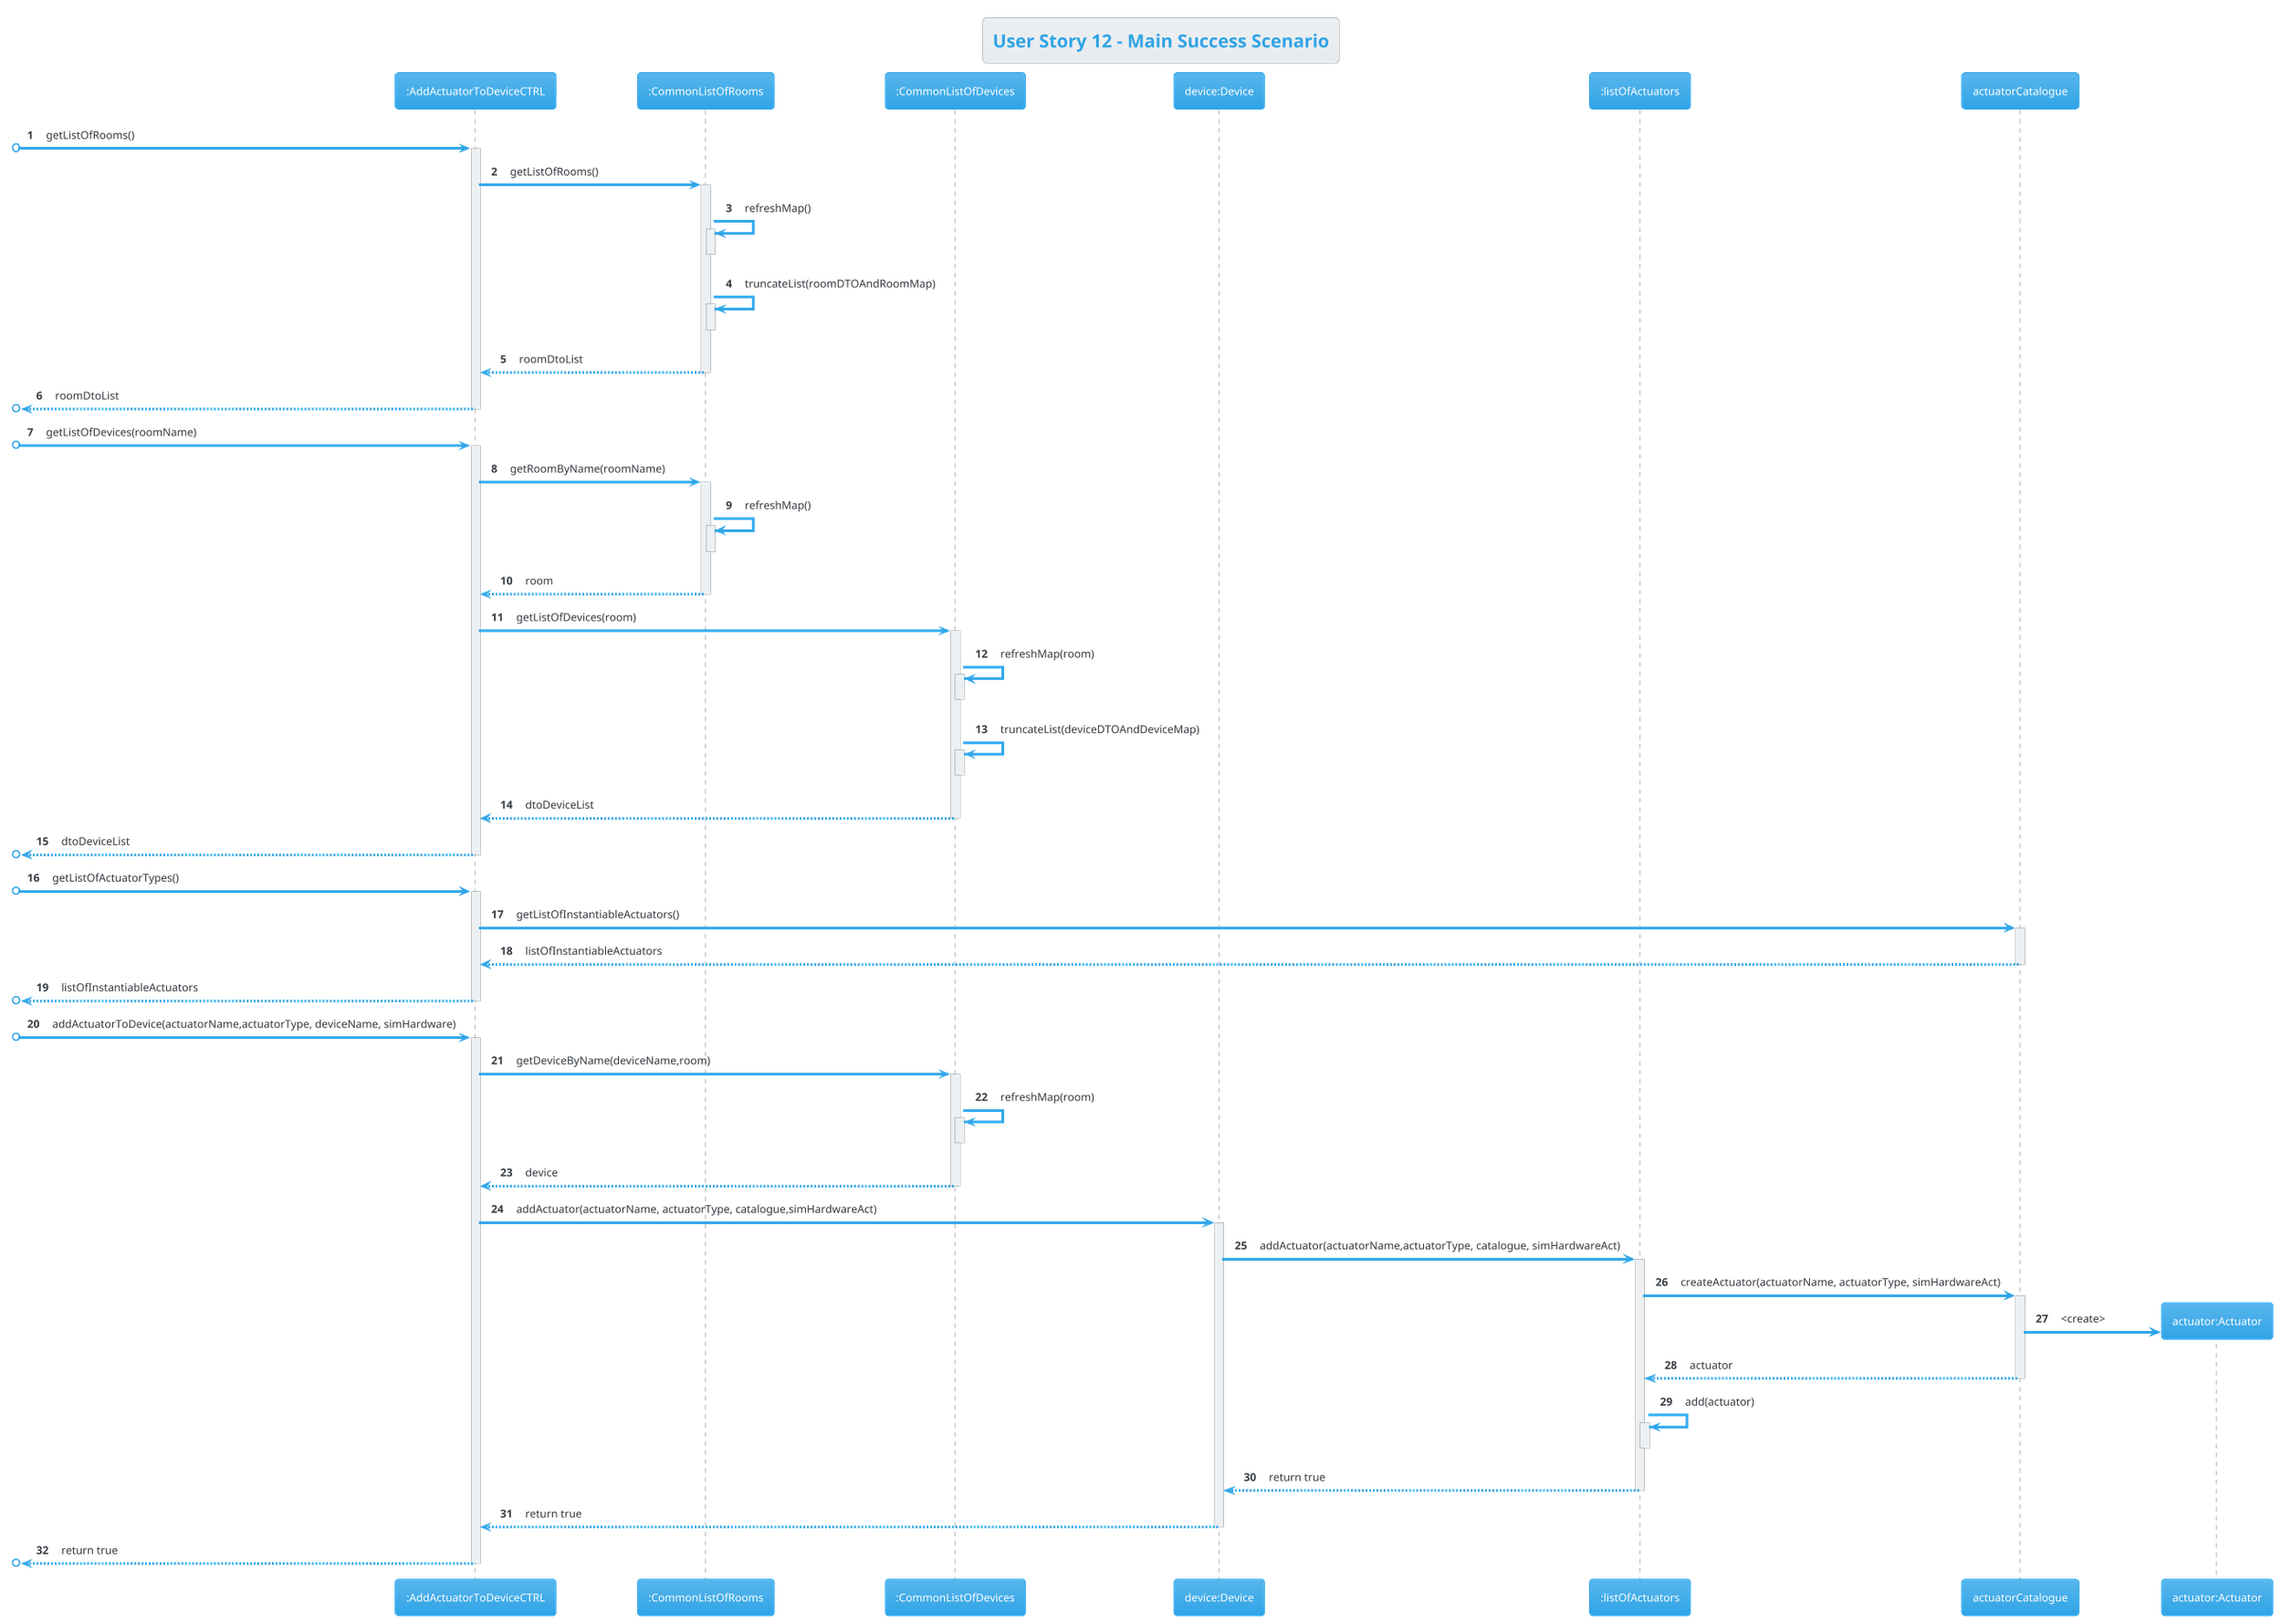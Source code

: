 @startuml

title User Story 12 - Main Success Scenario
autonumber
!theme cerulean

participant ":AddActuatorToDeviceCTRL" as C
participant ":CommonListOfRooms" as CU
participant ":CommonListOfDevices" as CD
participant "device:Device" as D
participant ":listOfActuators" as LA
participant "actuatorCatalogue" as AC
participant "actuator:Actuator" as A



[o-> C : getListOfRooms()
activate C
C -> CU : getListOfRooms()
activate CU
CU -> CU : refreshMap()
activate CU
deactivate CU
CU -> CU : truncateList(roomDTOAndRoomMap)
activate CU
deactivate CU
CU --> C : roomDtoList
deactivate CU
[o<-- C : roomDtoList
deactivate C
[o-> C : getListOfDevices(roomName)
activate C
C -> CU: getRoomByName(roomName)
activate CU
CU -> CU : refreshMap()
activate CU
deactivate CU
CU --> C : room
deactivate CU
C -> CD : getListOfDevices(room)
activate CD
CD -> CD : refreshMap(room)
activate CD
deactivate CD
CD -> CD : truncateList(deviceDTOAndDeviceMap)
activate CD
deactivate CD
CD --> C : dtoDeviceList
deactivate CD
[o<-- C : dtoDeviceList
deactivate C

[o-> C : getListOfActuatorTypes()
activate C
C -> AC : getListOfInstantiableActuators()
activate AC
C <--AC : listOfInstantiableActuators
deactivate AC
[o<-- C : listOfInstantiableActuators
deactivate C

[o->C : addActuatorToDevice(actuatorName,actuatorType, deviceName, simHardware)
activate C
C -> CD : getDeviceByName(deviceName,room)
activate CD
CD -> CD : refreshMap(room)
activate CD
deactivate CD
CD --> C : device
deactivate CD

C -> D : addActuator(actuatorName, actuatorType, catalogue,simHardwareAct)
activate D
D -> LA : addActuator(actuatorName,actuatorType, catalogue, simHardwareAct)
activate LA

LA -> AC : createActuator(actuatorName, actuatorType, simHardwareAct)
activate AC
AC -> A** : <create>
AC --> LA : actuator
deactivate AC
LA -> LA : add(actuator)
activate LA
deactivate LA
LA --> D : return true
deactivate LA
D --> C : return true
deactivate D
[o<-- C : return true
deactivate C
@enduml